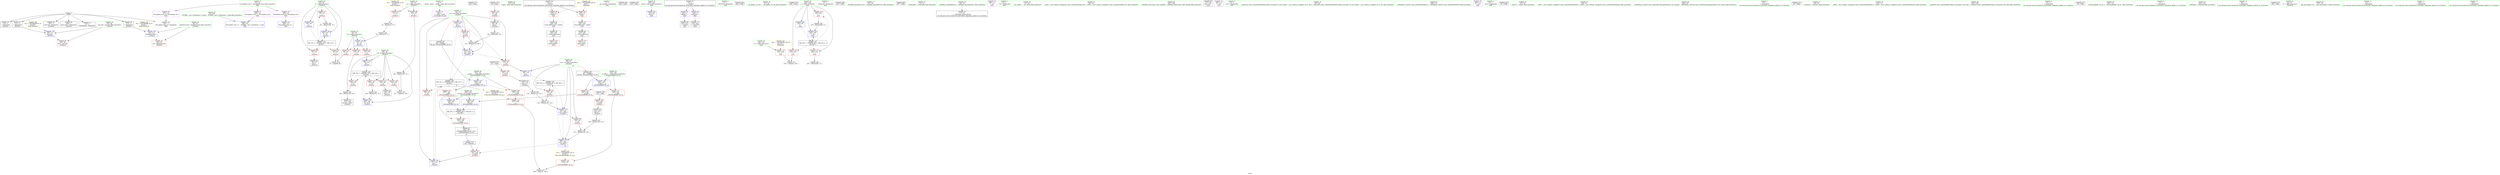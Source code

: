 digraph "SVFG" {
	label="SVFG";

	Node0x55b1d36e7350 [shape=record,color=grey,label="{NodeID: 0\nNullPtr}"];
	Node0x55b1d36e7350 -> Node0x55b1d3700220[style=solid];
	Node0x55b1d36e7350 -> Node0x55b1d3700320[style=solid];
	Node0x55b1d36e7350 -> Node0x55b1d37003f0[style=solid];
	Node0x55b1d36e7350 -> Node0x55b1d37004c0[style=solid];
	Node0x55b1d36e7350 -> Node0x55b1d3700590[style=solid];
	Node0x55b1d36e7350 -> Node0x55b1d3700660[style=solid];
	Node0x55b1d36e7350 -> Node0x55b1d3704e50[style=solid];
	Node0x55b1d36ff7e0 [shape=record,color=red,label="{NodeID: 97\n106\<--64\n\<--i\n_Z5solvev\n}"];
	Node0x55b1d36ff7e0 -> Node0x55b1d370ac20[style=solid];
	Node0x55b1d36fcfd0 [shape=record,color=green,label="{NodeID: 14\n4\<--6\n_ZStL8__ioinit\<--_ZStL8__ioinit_field_insensitive\nGlob }"];
	Node0x55b1d36fcfd0 -> Node0x55b1d37013f0[style=solid];
	Node0x55b1d3722e40 [shape=record,color=black,label="{NodeID: 277\n225 = PHI()\n}"];
	Node0x55b1d36ff320 [shape=record,color=red,label="{NodeID: 111\n198\<--192\n\<--__b.addr\n_ZSt3maxIiERKT_S2_S2_\n}"];
	Node0x55b1d36ff320 -> Node0x55b1d36ff590[style=solid];
	Node0x55b1d36fdcb0 [shape=record,color=green,label="{NodeID: 28\n64\<--65\ni\<--i_field_insensitive\n_Z5solvev\n}"];
	Node0x55b1d36fdcb0 -> Node0x55b1d3702730[style=solid];
	Node0x55b1d36fdcb0 -> Node0x55b1d36ff710[style=solid];
	Node0x55b1d36fdcb0 -> Node0x55b1d36ff7e0[style=solid];
	Node0x55b1d36fdcb0 -> Node0x55b1d37050f0[style=solid];
	Node0x55b1d36fdcb0 -> Node0x55b1d3705290[style=solid];
	Node0x55b1d370aaa0 [shape=record,color=grey,label="{NodeID: 208\n134 = Binary(133, 101, )\n}"];
	Node0x55b1d370aaa0 -> Node0x55b1d370af20[style=solid];
	Node0x55b1d3705020 [shape=record,color=blue,label="{NodeID: 125\n62\<--86\nans\<--\n_Z5solvev\n}"];
	Node0x55b1d3705020 -> Node0x55b1d37024c0[style=dashed];
	Node0x55b1d3705020 -> Node0x55b1d3702590[style=dashed];
	Node0x55b1d3705020 -> Node0x55b1d37051c0[style=dashed];
	Node0x55b1d3705020 -> Node0x55b1d3713da0[style=dashed];
	Node0x55b1d36fe990 [shape=record,color=green,label="{NodeID: 42\n215\<--216\nmain\<--main_field_insensitive\n}"];
	Node0x55b1d3705b80 [shape=record,color=blue,label="{NodeID: 139\n188\<--202\nretval\<--\n_ZSt3maxIiERKT_S2_S2_\n}"];
	Node0x55b1d3705b80 -> Node0x55b1d37124a0[style=dashed];
	Node0x55b1d3700660 [shape=record,color=black,label="{NodeID: 56\n168\<--3\nlpad.val31\<--dummyVal\n_Z5solvev\n}"];
	Node0x55b1d3701250 [shape=record,color=black,label="{NodeID: 70\n240\<--239\n\<--vbase.offset.ptr3\nmain\n}"];
	Node0x55b1d3701250 -> Node0x55b1d3704bb0[style=solid];
	Node0x55b1d3701e40 [shape=record,color=red,label="{NodeID: 84\n238\<--10\nvtable2\<--\nmain\n}"];
	Node0x55b1d3701e40 -> Node0x55b1d3701b00[style=solid];
	Node0x55b1d36e88c0 [shape=record,color=green,label="{NodeID: 1\n7\<--1\n__dso_handle\<--dummyObj\nGlob }"];
	Node0x55b1d3720c20 [shape=record,color=black,label="{NodeID: 264\n262 = PHI()\n}"];
	Node0x55b1d36ff8b0 [shape=record,color=red,label="{NodeID: 98\n135\<--66\n\<--cur\n_Z5solvev\n}"];
	Node0x55b1d36ff8b0 -> Node0x55b1d370af20[style=solid];
	Node0x55b1d36fd0d0 [shape=record,color=green,label="{NodeID: 15\n18\<--22\nllvm.global_ctors\<--llvm.global_ctors_field_insensitive\nGlob }"];
	Node0x55b1d36fd0d0 -> Node0x55b1d3701730[style=solid];
	Node0x55b1d36fd0d0 -> Node0x55b1d3701830[style=solid];
	Node0x55b1d36fd0d0 -> Node0x55b1d3701930[style=solid];
	Node0x55b1d3722f10 [shape=record,color=black,label="{NodeID: 278\n235 = PHI()\n}"];
	Node0x55b1d36ff3f0 [shape=record,color=red,label="{NodeID: 112\n202\<--192\n\<--__b.addr\n_ZSt3maxIiERKT_S2_S2_\n}"];
	Node0x55b1d36ff3f0 -> Node0x55b1d3705b80[style=solid];
	Node0x55b1d36fdd80 [shape=record,color=green,label="{NodeID: 29\n66\<--67\ncur\<--cur_field_insensitive\n_Z5solvev\n|{|<s5>10}}"];
	Node0x55b1d36fdd80 -> Node0x55b1d36ff8b0[style=solid];
	Node0x55b1d36fdd80 -> Node0x55b1d36ff980[style=solid];
	Node0x55b1d36fdd80 -> Node0x55b1d3705500[style=solid];
	Node0x55b1d36fdd80 -> Node0x55b1d37056a0[style=solid];
	Node0x55b1d36fdd80 -> Node0x55b1d3705770[style=solid];
	Node0x55b1d36fdd80:s5 -> Node0x55b1d3721d60[style=solid,color=red];
	Node0x55b1d370ac20 [shape=record,color=grey,label="{NodeID: 209\n107 = Binary(106, 75, )\n}"];
	Node0x55b1d370ac20 -> Node0x55b1d3705290[style=solid];
	Node0x55b1d37050f0 [shape=record,color=blue,label="{NodeID: 126\n64\<--86\ni\<--\n_Z5solvev\n}"];
	Node0x55b1d37050f0 -> Node0x55b1d3711fa0[style=dashed];
	Node0x55b1d36fea90 [shape=record,color=green,label="{NodeID: 43\n218\<--219\nretval\<--retval_field_insensitive\nmain\n}"];
	Node0x55b1d36fea90 -> Node0x55b1d3705d20[style=solid];
	Node0x55b1d3705c50 [shape=record,color=blue,label="{NodeID: 140\n188\<--205\nretval\<--\n_ZSt3maxIiERKT_S2_S2_\n}"];
	Node0x55b1d3705c50 -> Node0x55b1d37124a0[style=dashed];
	Node0x55b1d3700730 [shape=record,color=black,label="{NodeID: 57\n9\<--8\n\<--_ZSt3cin\nCan only get source location for instruction, argument, global var or function.}"];
	Node0x55b1d3700730 -> Node0x55b1d3701bd0[style=solid];
	Node0x55b1d3700730 -> Node0x55b1d3701ca0[style=solid];
	Node0x55b1d37163f0 [shape=record,color=yellow,style=double,label="{NodeID: 237\n2V_1 = ENCHI(MR_2V_0)\npts\{53 \}\nFun[_Z5solvev]}"];
	Node0x55b1d37163f0 -> Node0x55b1d3701f10[style=dashed];
	Node0x55b1d37163f0 -> Node0x55b1d3701fe0[style=dashed];
	Node0x55b1d3701320 [shape=record,color=black,label="{NodeID: 71\n243\<--242\n\<--add.ptr5\nmain\n}"];
	Node0x55b1d3701f10 [shape=record,color=red,label="{NodeID: 85\n73\<--52\n\<--n\n_Z5solvev\n}"];
	Node0x55b1d3701f10 -> Node0x55b1d3703480[style=solid];
	Node0x55b1d36fc050 [shape=record,color=green,label="{NodeID: 2\n8\<--1\n_ZSt3cin\<--dummyObj\nGlob }"];
	Node0x55b1d37219d0 [shape=record,color=black,label="{NodeID: 265\n264 = PHI()\n}"];
	Node0x55b1d36ff980 [shape=record,color=red,label="{NodeID: 99\n146\<--66\n\<--cur\n_Z5solvev\n}"];
	Node0x55b1d36ff980 -> Node0x55b1d370a920[style=solid];
	Node0x55b1d36fd1d0 [shape=record,color=green,label="{NodeID: 16\n23\<--24\n__cxx_global_var_init\<--__cxx_global_var_init_field_insensitive\n}"];
	Node0x55b1d3722fe0 [shape=record,color=black,label="{NodeID: 279\n249 = PHI()\n}"];
	Node0x55b1d36ff4c0 [shape=record,color=red,label="{NodeID: 113\n197\<--196\n\<--\n_ZSt3maxIiERKT_S2_S2_\n}"];
	Node0x55b1d36ff4c0 -> Node0x55b1d370b3a0[style=solid];
	Node0x55b1d36fde50 [shape=record,color=green,label="{NodeID: 30\n68\<--69\ni6\<--i6_field_insensitive\n_Z5solvev\n}"];
	Node0x55b1d36fde50 -> Node0x55b1d36ffa50[style=solid];
	Node0x55b1d36fde50 -> Node0x55b1d36ffb20[style=solid];
	Node0x55b1d36fde50 -> Node0x55b1d36ffbf0[style=solid];
	Node0x55b1d36fde50 -> Node0x55b1d36ffcc0[style=solid];
	Node0x55b1d36fde50 -> Node0x55b1d37055d0[style=solid];
	Node0x55b1d36fde50 -> Node0x55b1d3705910[style=solid];
	Node0x55b1d370ada0 [shape=record,color=grey,label="{NodeID: 210\n156 = Binary(155, 75, )\n}"];
	Node0x55b1d370ada0 -> Node0x55b1d3705910[style=solid];
	Node0x55b1d37051c0 [shape=record,color=blue,label="{NodeID: 127\n62\<--103\nans\<--add5\n_Z5solvev\n}"];
	Node0x55b1d37051c0 -> Node0x55b1d37024c0[style=dashed];
	Node0x55b1d37051c0 -> Node0x55b1d3702590[style=dashed];
	Node0x55b1d37051c0 -> Node0x55b1d37051c0[style=dashed];
	Node0x55b1d37051c0 -> Node0x55b1d3713da0[style=dashed];
	Node0x55b1d36feb60 [shape=record,color=green,label="{NodeID: 44\n220\<--221\nn\<--n_field_insensitive\nmain\n}"];
	Node0x55b1d36feb60 -> Node0x55b1d3704820[style=solid];
	Node0x55b1d3713da0 [shape=record,color=black,label="{NodeID: 224\nMR_10V_5 = PHI(MR_10V_6, MR_10V_3, )\npts\{63 \}\n|{|<s3>10}}"];
	Node0x55b1d3713da0 -> Node0x55b1d3702660[style=dashed];
	Node0x55b1d3713da0 -> Node0x55b1d36fefe0[style=dashed];
	Node0x55b1d3713da0 -> Node0x55b1d3705840[style=dashed];
	Node0x55b1d3713da0:s3 -> Node0x55b1d37151a0[style=dashed,color=red];
	Node0x55b1d3705d20 [shape=record,color=blue,label="{NodeID: 141\n218\<--86\nretval\<--\nmain\n}"];
	Node0x55b1d3700830 [shape=record,color=black,label="{NodeID: 58\n10\<--8\n\<--_ZSt3cin\nCan only get source location for instruction, argument, global var or function.}"];
	Node0x55b1d3700830 -> Node0x55b1d3701d70[style=solid];
	Node0x55b1d3700830 -> Node0x55b1d3701e40[style=solid];
	Node0x55b1d37013f0 [shape=record,color=purple,label="{NodeID: 72\n29\<--4\n\<--_ZStL8__ioinit\n__cxx_global_var_init\n}"];
	Node0x55b1d3701fe0 [shape=record,color=red,label="{NodeID: 86\n125\<--52\n\<--n\n_Z5solvev\n}"];
	Node0x55b1d3701fe0 -> Node0x55b1d370a620[style=solid];
	Node0x55b1d36fc0e0 [shape=record,color=green,label="{NodeID: 3\n11\<--1\n_ZSt4cout\<--dummyObj\nGlob }"];
	Node0x55b1d3721aa0 [shape=record,color=black,label="{NodeID: 266\n267 = PHI()\n}"];
	Node0x55b1d36ffa50 [shape=record,color=red,label="{NodeID: 100\n124\<--68\n\<--i6\n_Z5solvev\n}"];
	Node0x55b1d36ffa50 -> Node0x55b1d370b520[style=solid];
	Node0x55b1d36fd2d0 [shape=record,color=green,label="{NodeID: 17\n27\<--28\n_ZNSt8ios_base4InitC1Ev\<--_ZNSt8ios_base4InitC1Ev_field_insensitive\n}"];
	Node0x55b1d37230b0 [shape=record,color=black,label="{NodeID: 280\n257 = PHI()\n}"];
	Node0x55b1d36ff590 [shape=record,color=red,label="{NodeID: 114\n199\<--198\n\<--\n_ZSt3maxIiERKT_S2_S2_\n}"];
	Node0x55b1d36ff590 -> Node0x55b1d370b3a0[style=solid];
	Node0x55b1d36fdf20 [shape=record,color=green,label="{NodeID: 31\n71\<--72\n_ZNSirsERi\<--_ZNSirsERi_field_insensitive\n}"];
	Node0x55b1d370af20 [shape=record,color=grey,label="{NodeID: 211\n136 = Binary(135, 134, )\n}"];
	Node0x55b1d370af20 -> Node0x55b1d37056a0[style=solid];
	Node0x55b1d3705290 [shape=record,color=blue,label="{NodeID: 128\n64\<--107\ni\<--inc\n_Z5solvev\n}"];
	Node0x55b1d3705290 -> Node0x55b1d3711fa0[style=dashed];
	Node0x55b1d36fec30 [shape=record,color=green,label="{NodeID: 45\n222\<--223\ni\<--i_field_insensitive\nmain\n}"];
	Node0x55b1d36fec30 -> Node0x55b1d37048b0[style=solid];
	Node0x55b1d36fec30 -> Node0x55b1d3704940[style=solid];
	Node0x55b1d36fec30 -> Node0x55b1d3704a10[style=solid];
	Node0x55b1d36fec30 -> Node0x55b1d3705df0[style=solid];
	Node0x55b1d36fec30 -> Node0x55b1d3705ec0[style=solid];
	Node0x55b1d37142a0 [shape=record,color=black,label="{NodeID: 225\nMR_14V_3 = PHI(MR_14V_5, MR_14V_2, )\npts\{67 \}\n}"];
	Node0x55b1d37142a0 -> Node0x55b1d36ff8b0[style=dashed];
	Node0x55b1d37142a0 -> Node0x55b1d37056a0[style=dashed];
	Node0x55b1d3705df0 [shape=record,color=blue,label="{NodeID: 142\n222\<--86\ni\<--\nmain\n}"];
	Node0x55b1d3705df0 -> Node0x55b1d3714ca0[style=dashed];
	Node0x55b1d3700930 [shape=record,color=black,label="{NodeID: 59\n31\<--32\n\<--_ZNSt8ios_base4InitD1Ev\nCan only get source location for instruction, argument, global var or function.}"];
	Node0x55b1d37165e0 [shape=record,color=yellow,style=double,label="{NodeID: 239\n6V_1 = ENCHI(MR_6V_0)\npts\{59 \}\nFun[_Z5solvev]}"];
	Node0x55b1d37165e0 -> Node0x55b1d3705360[style=dashed];
	Node0x55b1d37014c0 [shape=record,color=purple,label="{NodeID: 73\n256\<--12\n\<--.str\nmain\n}"];
	Node0x55b1d37020b0 [shape=record,color=red,label="{NodeID: 87\n90\<--54\n\<--k\n_Z5solvev\n}"];
	Node0x55b1d37020b0 -> Node0x55b1d370b6a0[style=solid];
	Node0x55b1d36fc170 [shape=record,color=green,label="{NodeID: 4\n12\<--1\n.str\<--dummyObj\nGlob }"];
	Node0x55b1d3721b70 [shape=record,color=black,label="{NodeID: 267\n186 = PHI(62, )\n0th arg _ZSt3maxIiERKT_S2_S2_ }"];
	Node0x55b1d3721b70 -> Node0x55b1d37059e0[style=solid];
	Node0x55b1d36ffb20 [shape=record,color=red,label="{NodeID: 101\n129\<--68\n\<--i6\n_Z5solvev\n}"];
	Node0x55b1d36ffb20 -> Node0x55b1d3700ca0[style=solid];
	Node0x55b1d36fd3d0 [shape=record,color=green,label="{NodeID: 18\n33\<--34\n__cxa_atexit\<--__cxa_atexit_field_insensitive\n}"];
	Node0x55b1d3704820 [shape=record,color=red,label="{NodeID: 115\n253\<--220\n\<--n\nmain\n}"];
	Node0x55b1d3704820 -> Node0x55b1d370b220[style=solid];
	Node0x55b1d36fe020 [shape=record,color=green,label="{NodeID: 32\n80\<--81\n_ZNSt7__cxx1112basic_stringIcSt11char_traitsIcESaIcEEC1Ev\<--_ZNSt7__cxx1112basic_stringIcSt11char_traitsIcESaIcEEC1Ev_field_insensitive\n}"];
	Node0x55b1d370b0a0 [shape=record,color=grey,label="{NodeID: 212\n100 = Binary(99, 101, )\n}"];
	Node0x55b1d370b0a0 -> Node0x55b1d370a7a0[style=solid];
	Node0x55b1d3705360 [shape=record,color=blue,label="{NodeID: 129\n58\<--111\nexn.slot\<--\n_Z5solvev\n}"];
	Node0x55b1d3705360 -> Node0x55b1d3702320[style=dashed];
	Node0x55b1d36fed00 [shape=record,color=green,label="{NodeID: 46\n227\<--228\n_ZNSt8ios_base15sync_with_stdioEb\<--_ZNSt8ios_base15sync_with_stdioEb_field_insensitive\n}"];
	Node0x55b1d37147a0 [shape=record,color=black,label="{NodeID: 226\nMR_16V_3 = PHI(MR_16V_4, MR_16V_2, )\npts\{69 \}\n}"];
	Node0x55b1d37147a0 -> Node0x55b1d36ffa50[style=dashed];
	Node0x55b1d37147a0 -> Node0x55b1d36ffb20[style=dashed];
	Node0x55b1d37147a0 -> Node0x55b1d36ffbf0[style=dashed];
	Node0x55b1d37147a0 -> Node0x55b1d36ffcc0[style=dashed];
	Node0x55b1d37147a0 -> Node0x55b1d3705910[style=dashed];
	Node0x55b1d3705ec0 [shape=record,color=blue,label="{NodeID: 143\n222\<--270\ni\<--inc\nmain\n}"];
	Node0x55b1d3705ec0 -> Node0x55b1d3714ca0[style=dashed];
	Node0x55b1d3700a30 [shape=record,color=black,label="{NodeID: 60\n217\<--86\nmain_ret\<--\nmain\n}"];
	Node0x55b1d37166c0 [shape=record,color=yellow,style=double,label="{NodeID: 240\n8V_1 = ENCHI(MR_8V_0)\npts\{61 \}\nFun[_Z5solvev]}"];
	Node0x55b1d37166c0 -> Node0x55b1d3705430[style=dashed];
	Node0x55b1d3701590 [shape=record,color=purple,label="{NodeID: 74\n263\<--14\n\<--.str.1\nmain\n}"];
	Node0x55b1d3702180 [shape=record,color=red,label="{NodeID: 88\n121\<--54\n\<--k\n_Z5solvev\n}"];
	Node0x55b1d3702180 -> Node0x55b1d37055d0[style=solid];
	Node0x55b1d36fc200 [shape=record,color=green,label="{NodeID: 5\n14\<--1\n.str.1\<--dummyObj\nGlob }"];
	Node0x55b1d3721d60 [shape=record,color=black,label="{NodeID: 268\n187 = PHI(66, )\n1st arg _ZSt3maxIiERKT_S2_S2_ }"];
	Node0x55b1d3721d60 -> Node0x55b1d3705ab0[style=solid];
	Node0x55b1d36ffbf0 [shape=record,color=red,label="{NodeID: 102\n138\<--68\n\<--i6\n_Z5solvev\n}"];
	Node0x55b1d36ffbf0 -> Node0x55b1d3703600[style=solid];
	Node0x55b1d36fd4d0 [shape=record,color=green,label="{NodeID: 19\n32\<--38\n_ZNSt8ios_base4InitD1Ev\<--_ZNSt8ios_base4InitD1Ev_field_insensitive\n}"];
	Node0x55b1d36fd4d0 -> Node0x55b1d3700930[style=solid];
	Node0x55b1d3703180 [shape=record,color=grey,label="{NodeID: 199\n76 = Binary(74, 77, )\n}"];
	Node0x55b1d3703180 -> Node0x55b1d3704f50[style=solid];
	Node0x55b1d37048b0 [shape=record,color=red,label="{NodeID: 116\n252\<--222\n\<--i\nmain\n}"];
	Node0x55b1d37048b0 -> Node0x55b1d370b220[style=solid];
	Node0x55b1d36fe120 [shape=record,color=green,label="{NodeID: 33\n83\<--84\n_ZStrsIcSt11char_traitsIcESaIcEERSt13basic_istreamIT_T0_ES7_RNSt7__cxx1112basic_stringIS4_S5_T1_EE\<--_ZStrsIcSt11char_traitsIcESaIcEERSt13basic_istreamIT_T0_ES7_RNSt7__cxx1112basic_stringIS4_S5_T1_EE_field_insensitive\n}"];
	Node0x55b1d370b220 [shape=record,color=grey,label="{NodeID: 213\n254 = cmp(252, 253, )\n}"];
	Node0x55b1d3705430 [shape=record,color=blue,label="{NodeID: 130\n60\<--113\nehselector.slot\<--\n_Z5solvev\n}"];
	Node0x55b1d3705430 -> Node0x55b1d37023f0[style=dashed];
	Node0x55b1d36fee00 [shape=record,color=green,label="{NodeID: 47\n236\<--237\n_ZNSt9basic_iosIcSt11char_traitsIcEE3tieEPSo\<--_ZNSt9basic_iosIcSt11char_traitsIcEE3tieEPSo_field_insensitive\n}"];
	Node0x55b1d3714ca0 [shape=record,color=black,label="{NodeID: 227\nMR_32V_3 = PHI(MR_32V_4, MR_32V_2, )\npts\{223 \}\n}"];
	Node0x55b1d3714ca0 -> Node0x55b1d37048b0[style=dashed];
	Node0x55b1d3714ca0 -> Node0x55b1d3704940[style=dashed];
	Node0x55b1d3714ca0 -> Node0x55b1d3704a10[style=dashed];
	Node0x55b1d3714ca0 -> Node0x55b1d3705ec0[style=dashed];
	Node0x55b1d3700b00 [shape=record,color=black,label="{NodeID: 61\n94\<--93\nconv\<--\n_Z5solvev\n}"];
	Node0x55b1d3701660 [shape=record,color=purple,label="{NodeID: 75\n266\<--16\n\<--.str.2\nmain\n}"];
	Node0x55b1d3702250 [shape=record,color=red,label="{NodeID: 89\n139\<--54\n\<--k\n_Z5solvev\n}"];
	Node0x55b1d3702250 -> Node0x55b1d3703600[style=solid];
	Node0x55b1d36fca40 [shape=record,color=green,label="{NodeID: 6\n16\<--1\n.str.2\<--dummyObj\nGlob }"];
	Node0x55b1d3722490 [shape=record,color=black,label="{NodeID: 269\n70 = PHI()\n}"];
	Node0x55b1d36ffcc0 [shape=record,color=red,label="{NodeID: 103\n155\<--68\n\<--i6\n_Z5solvev\n}"];
	Node0x55b1d36ffcc0 -> Node0x55b1d370ada0[style=solid];
	Node0x55b1d36fd5d0 [shape=record,color=green,label="{NodeID: 20\n45\<--46\n_Z3prev\<--_Z3prev_field_insensitive\n}"];
	Node0x55b1d3703300 [shape=record,color=grey,label="{NodeID: 200\n270 = Binary(269, 75, )\n}"];
	Node0x55b1d3703300 -> Node0x55b1d3705ec0[style=solid];
	Node0x55b1d3704940 [shape=record,color=red,label="{NodeID: 117\n260\<--222\n\<--i\nmain\n}"];
	Node0x55b1d3704940 -> Node0x55b1d370a4a0[style=solid];
	Node0x55b1d36fe220 [shape=record,color=green,label="{NodeID: 34\n96\<--97\n_ZNSt7__cxx1112basic_stringIcSt11char_traitsIcESaIcEEixEm\<--_ZNSt7__cxx1112basic_stringIcSt11char_traitsIcESaIcEEixEm_field_insensitive\n}"];
	Node0x55b1d370b3a0 [shape=record,color=grey,label="{NodeID: 214\n200 = cmp(197, 199, )\n}"];
	Node0x55b1d3705500 [shape=record,color=blue,label="{NodeID: 131\n66\<--119\ncur\<--\n_Z5solvev\n}"];
	Node0x55b1d3705500 -> Node0x55b1d37142a0[style=dashed];
	Node0x55b1d36fff20 [shape=record,color=green,label="{NodeID: 48\n246\<--247\n_ZNSt9basic_iosIcSt11char_traitsIcEE10exceptionsESt12_Ios_Iostate\<--_ZNSt9basic_iosIcSt11char_traitsIcEE10exceptionsESt12_Ios_Iostate_field_insensitive\n}"];
	Node0x55b1d37151a0 [shape=record,color=yellow,style=double,label="{NodeID: 228\n10V_1 = ENCHI(MR_10V_0)\npts\{63 \}\nFun[_ZSt3maxIiERKT_S2_S2_]}"];
	Node0x55b1d37151a0 -> Node0x55b1d36ff4c0[style=dashed];
	Node0x55b1d3700bd0 [shape=record,color=black,label="{NodeID: 62\n99\<--98\nconv4\<--\n_Z5solvev\n}"];
	Node0x55b1d3700bd0 -> Node0x55b1d370b0a0[style=solid];
	Node0x55b1d3701730 [shape=record,color=purple,label="{NodeID: 76\n289\<--18\nllvm.global_ctors_0\<--llvm.global_ctors\nGlob }"];
	Node0x55b1d3701730 -> Node0x55b1d3704c80[style=solid];
	Node0x55b1d3702320 [shape=record,color=red,label="{NodeID: 90\n165\<--58\nexn\<--exn.slot\n_Z5solvev\n}"];
	Node0x55b1d36fcad0 [shape=record,color=green,label="{NodeID: 7\n19\<--1\n\<--dummyObj\nCan only get source location for instruction, argument, global var or function.}"];
	Node0x55b1d3722590 [shape=record,color=black,label="{NodeID: 270\n82 = PHI()\n}"];
	Node0x55b1d36ffd90 [shape=record,color=red,label="{NodeID: 104\n98\<--95\n\<--call3\n_Z5solvev\n}"];
	Node0x55b1d36ffd90 -> Node0x55b1d3700bd0[style=solid];
	Node0x55b1d36fd6d0 [shape=record,color=green,label="{NodeID: 21\n49\<--50\n_Z5solvev\<--_Z5solvev_field_insensitive\n}"];
	Node0x55b1d3703480 [shape=record,color=grey,label="{NodeID: 201\n74 = Binary(73, 75, )\n}"];
	Node0x55b1d3703480 -> Node0x55b1d3703180[style=solid];
	Node0x55b1d3704a10 [shape=record,color=red,label="{NodeID: 118\n269\<--222\n\<--i\nmain\n}"];
	Node0x55b1d3704a10 -> Node0x55b1d3703300[style=solid];
	Node0x55b1d36fe320 [shape=record,color=green,label="{NodeID: 35\n116\<--117\n_ZNSt7__cxx1112basic_stringIcSt11char_traitsIcESaIcEED1Ev\<--_ZNSt7__cxx1112basic_stringIcSt11char_traitsIcESaIcEED1Ev_field_insensitive\n}"];
	Node0x55b1d370b520 [shape=record,color=grey,label="{NodeID: 215\n127 = cmp(124, 126, )\n}"];
	Node0x55b1d37055d0 [shape=record,color=blue,label="{NodeID: 132\n68\<--121\ni6\<--\n_Z5solvev\n}"];
	Node0x55b1d37055d0 -> Node0x55b1d37147a0[style=dashed];
	Node0x55b1d3700020 [shape=record,color=green,label="{NodeID: 49\n258\<--259\n_ZStlsISt11char_traitsIcEERSt13basic_ostreamIcT_ES5_PKc\<--_ZStlsISt11char_traitsIcEERSt13basic_ostreamIcT_ES5_PKc_field_insensitive\n}"];
	Node0x55b1d3715cc0 [shape=record,color=yellow,style=double,label="{NodeID: 229\n14V_1 = ENCHI(MR_14V_0)\npts\{67 \}\nFun[_ZSt3maxIiERKT_S2_S2_]}"];
	Node0x55b1d3715cc0 -> Node0x55b1d36ff590[style=dashed];
	Node0x55b1d3700ca0 [shape=record,color=black,label="{NodeID: 63\n130\<--129\nconv11\<--\n_Z5solvev\n}"];
	Node0x55b1d3701830 [shape=record,color=purple,label="{NodeID: 77\n290\<--18\nllvm.global_ctors_1\<--llvm.global_ctors\nGlob }"];
	Node0x55b1d3701830 -> Node0x55b1d3704d50[style=solid];
	Node0x55b1d37023f0 [shape=record,color=red,label="{NodeID: 91\n166\<--60\nsel\<--ehselector.slot\n_Z5solvev\n}"];
	Node0x55b1d36fcb60 [shape=record,color=green,label="{NodeID: 8\n75\<--1\n\<--dummyObj\nCan only get source location for instruction, argument, global var or function.}"];
	Node0x55b1d3722690 [shape=record,color=black,label="{NodeID: 271\n30 = PHI()\n}"];
	Node0x55b1d36ffe60 [shape=record,color=red,label="{NodeID: 105\n132\<--131\n\<--call13\n_Z5solvev\n}"];
	Node0x55b1d36ffe60 -> Node0x55b1d3700d70[style=solid];
	Node0x55b1d36fd7d0 [shape=record,color=green,label="{NodeID: 22\n52\<--53\nn\<--n_field_insensitive\n_Z5solvev\n}"];
	Node0x55b1d36fd7d0 -> Node0x55b1d3701f10[style=solid];
	Node0x55b1d36fd7d0 -> Node0x55b1d3701fe0[style=solid];
	Node0x55b1d3703600 [shape=record,color=grey,label="{NodeID: 202\n140 = Binary(138, 139, )\n}"];
	Node0x55b1d3703600 -> Node0x55b1d3700e40[style=solid];
	Node0x55b1d3704ae0 [shape=record,color=red,label="{NodeID: 119\n232\<--231\nvbase.offset\<--\nmain\n}"];
	Node0x55b1d36fe420 [shape=record,color=green,label="{NodeID: 36\n150\<--151\n_ZSt3maxIiERKT_S2_S2_\<--_ZSt3maxIiERKT_S2_S2__field_insensitive\n}"];
	Node0x55b1d370b6a0 [shape=record,color=grey,label="{NodeID: 216\n91 = cmp(89, 90, )\n}"];
	Node0x55b1d37056a0 [shape=record,color=blue,label="{NodeID: 133\n66\<--136\ncur\<--add16\n_Z5solvev\n}"];
	Node0x55b1d37056a0 -> Node0x55b1d36ff980[style=dashed];
	Node0x55b1d37056a0 -> Node0x55b1d3705770[style=dashed];
	Node0x55b1d3700120 [shape=record,color=green,label="{NodeID: 50\n20\<--285\n_GLOBAL__sub_I_Chandnani_1_0.cpp\<--_GLOBAL__sub_I_Chandnani_1_0.cpp_field_insensitive\n}"];
	Node0x55b1d3700120 -> Node0x55b1d3704d50[style=solid];
	Node0x55b1d3700d70 [shape=record,color=black,label="{NodeID: 64\n133\<--132\nconv14\<--\n_Z5solvev\n}"];
	Node0x55b1d3700d70 -> Node0x55b1d370aaa0[style=solid];
	Node0x55b1d3701930 [shape=record,color=purple,label="{NodeID: 78\n291\<--18\nllvm.global_ctors_2\<--llvm.global_ctors\nGlob }"];
	Node0x55b1d3701930 -> Node0x55b1d3704e50[style=solid];
	Node0x55b1d37024c0 [shape=record,color=red,label="{NodeID: 92\n102\<--62\n\<--ans\n_Z5solvev\n}"];
	Node0x55b1d37024c0 -> Node0x55b1d370a7a0[style=solid];
	Node0x55b1d36fcbf0 [shape=record,color=green,label="{NodeID: 9\n77\<--1\n\<--dummyObj\nCan only get source location for instruction, argument, global var or function.}"];
	Node0x55b1d3722790 [shape=record,color=black,label="{NodeID: 272\n149 = PHI(185, )\n}"];
	Node0x55b1d3722790 -> Node0x55b1d36fefe0[style=solid];
	Node0x55b1d36fef10 [shape=record,color=red,label="{NodeID: 106\n143\<--142\n\<--call20\n_Z5solvev\n}"];
	Node0x55b1d36fef10 -> Node0x55b1d3700f10[style=solid];
	Node0x55b1d36fd8a0 [shape=record,color=green,label="{NodeID: 23\n54\<--55\nk\<--k_field_insensitive\n_Z5solvev\n}"];
	Node0x55b1d36fd8a0 -> Node0x55b1d37020b0[style=solid];
	Node0x55b1d36fd8a0 -> Node0x55b1d3702180[style=solid];
	Node0x55b1d36fd8a0 -> Node0x55b1d3702250[style=solid];
	Node0x55b1d36fd8a0 -> Node0x55b1d3704f50[style=solid];
	Node0x55b1d370a3a0 [shape=record,color=grey,label="{NodeID: 203\n145 = Binary(144, 101, )\n}"];
	Node0x55b1d370a3a0 -> Node0x55b1d370a920[style=solid];
	Node0x55b1d3704bb0 [shape=record,color=red,label="{NodeID: 120\n241\<--240\nvbase.offset4\<--\nmain\n}"];
	Node0x55b1d36fe520 [shape=record,color=green,label="{NodeID: 37\n161\<--162\n_ZNSolsEi\<--_ZNSolsEi_field_insensitive\n}"];
	Node0x55b1d3705770 [shape=record,color=blue,label="{NodeID: 134\n66\<--147\ncur\<--sub23\n_Z5solvev\n|{|<s2>10}}"];
	Node0x55b1d3705770 -> Node0x55b1d36fefe0[style=dashed];
	Node0x55b1d3705770 -> Node0x55b1d37142a0[style=dashed];
	Node0x55b1d3705770:s2 -> Node0x55b1d3715cc0[style=dashed,color=red];
	Node0x55b1d3700220 [shape=record,color=black,label="{NodeID: 51\n2\<--3\ndummyVal\<--dummyVal\n}"];
	Node0x55b1d3700e40 [shape=record,color=black,label="{NodeID: 65\n141\<--140\nconv18\<--sub17\n_Z5solvev\n}"];
	Node0x55b1d3701a30 [shape=record,color=purple,label="{NodeID: 79\n230\<--229\nvbase.offset.ptr\<--vtable\nmain\n}"];
	Node0x55b1d3701a30 -> Node0x55b1d37010b0[style=solid];
	Node0x55b1d3702590 [shape=record,color=red,label="{NodeID: 93\n119\<--62\n\<--ans\n_Z5solvev\n}"];
	Node0x55b1d3702590 -> Node0x55b1d3705500[style=solid];
	Node0x55b1d36fcc80 [shape=record,color=green,label="{NodeID: 10\n86\<--1\n\<--dummyObj\nCan only get source location for instruction, argument, global var or function.}"];
	Node0x55b1d3722b00 [shape=record,color=black,label="{NodeID: 273\n160 = PHI()\n}"];
	Node0x55b1d36fefe0 [shape=record,color=red,label="{NodeID: 107\n152\<--149\n\<--call25\n_Z5solvev\n}"];
	Node0x55b1d36fefe0 -> Node0x55b1d3705840[style=solid];
	Node0x55b1d36fd970 [shape=record,color=green,label="{NodeID: 24\n56\<--57\ns\<--s_field_insensitive\n_Z5solvev\n}"];
	Node0x55b1d370a4a0 [shape=record,color=grey,label="{NodeID: 204\n261 = Binary(260, 75, )\n}"];
	Node0x55b1d3704c80 [shape=record,color=blue,label="{NodeID: 121\n289\<--19\nllvm.global_ctors_0\<--\nGlob }"];
	Node0x55b1d36fe620 [shape=record,color=green,label="{NodeID: 38\n178\<--179\n__gxx_personality_v0\<--__gxx_personality_v0_field_insensitive\n}"];
	Node0x55b1d3711fa0 [shape=record,color=black,label="{NodeID: 218\nMR_12V_3 = PHI(MR_12V_4, MR_12V_2, )\npts\{65 \}\n}"];
	Node0x55b1d3711fa0 -> Node0x55b1d3702730[style=dashed];
	Node0x55b1d3711fa0 -> Node0x55b1d36ff710[style=dashed];
	Node0x55b1d3711fa0 -> Node0x55b1d36ff7e0[style=dashed];
	Node0x55b1d3711fa0 -> Node0x55b1d3705290[style=dashed];
	Node0x55b1d3705840 [shape=record,color=blue,label="{NodeID: 135\n62\<--152\nans\<--\n_Z5solvev\n}"];
	Node0x55b1d3705840 -> Node0x55b1d3713da0[style=dashed];
	Node0x55b1d3700320 [shape=record,color=black,label="{NodeID: 52\n110\<--3\n\<--dummyVal\n_Z5solvev\n}"];
	Node0x55b1d3700f10 [shape=record,color=black,label="{NodeID: 66\n144\<--143\nconv21\<--\n_Z5solvev\n}"];
	Node0x55b1d3700f10 -> Node0x55b1d370a3a0[style=solid];
	Node0x55b1d3701b00 [shape=record,color=purple,label="{NodeID: 80\n239\<--238\nvbase.offset.ptr3\<--vtable2\nmain\n}"];
	Node0x55b1d3701b00 -> Node0x55b1d3701250[style=solid];
	Node0x55b1d3702660 [shape=record,color=red,label="{NodeID: 94\n159\<--62\n\<--ans\n_Z5solvev\n}"];
	Node0x55b1d36fcd10 [shape=record,color=green,label="{NodeID: 11\n101\<--1\n\<--dummyObj\nCan only get source location for instruction, argument, global var or function.}"];
	Node0x55b1d3722bd0 [shape=record,color=black,label="{NodeID: 274\n95 = PHI()\n}"];
	Node0x55b1d3722bd0 -> Node0x55b1d36ffd90[style=solid];
	Node0x55b1d36ff0b0 [shape=record,color=red,label="{NodeID: 108\n208\<--188\n\<--retval\n_ZSt3maxIiERKT_S2_S2_\n}"];
	Node0x55b1d36ff0b0 -> Node0x55b1d3700fe0[style=solid];
	Node0x55b1d36fda40 [shape=record,color=green,label="{NodeID: 25\n58\<--59\nexn.slot\<--exn.slot_field_insensitive\n_Z5solvev\n}"];
	Node0x55b1d36fda40 -> Node0x55b1d3702320[style=solid];
	Node0x55b1d36fda40 -> Node0x55b1d3705360[style=solid];
	Node0x55b1d370a620 [shape=record,color=grey,label="{NodeID: 205\n126 = Binary(125, 75, )\n}"];
	Node0x55b1d370a620 -> Node0x55b1d370b520[style=solid];
	Node0x55b1d3704d50 [shape=record,color=blue,label="{NodeID: 122\n290\<--20\nllvm.global_ctors_1\<--_GLOBAL__sub_I_Chandnani_1_0.cpp\nGlob }"];
	Node0x55b1d36fe720 [shape=record,color=green,label="{NodeID: 39\n188\<--189\nretval\<--retval_field_insensitive\n_ZSt3maxIiERKT_S2_S2_\n}"];
	Node0x55b1d36fe720 -> Node0x55b1d36ff0b0[style=solid];
	Node0x55b1d36fe720 -> Node0x55b1d3705b80[style=solid];
	Node0x55b1d36fe720 -> Node0x55b1d3705c50[style=solid];
	Node0x55b1d37124a0 [shape=record,color=black,label="{NodeID: 219\nMR_20V_3 = PHI(MR_20V_4, MR_20V_2, )\npts\{189 \}\n}"];
	Node0x55b1d37124a0 -> Node0x55b1d36ff0b0[style=dashed];
	Node0x55b1d3705910 [shape=record,color=blue,label="{NodeID: 136\n68\<--156\ni6\<--inc27\n_Z5solvev\n}"];
	Node0x55b1d3705910 -> Node0x55b1d37147a0[style=dashed];
	Node0x55b1d37003f0 [shape=record,color=black,label="{NodeID: 53\n111\<--3\n\<--dummyVal\n_Z5solvev\n}"];
	Node0x55b1d37003f0 -> Node0x55b1d3705360[style=solid];
	Node0x55b1d3716040 [shape=record,color=yellow,style=double,label="{NodeID: 233\n26V_1 = ENCHI(MR_26V_0)\npts\{1 \}\nFun[main]}"];
	Node0x55b1d3716040 -> Node0x55b1d3701d70[style=dashed];
	Node0x55b1d3716040 -> Node0x55b1d3701e40[style=dashed];
	Node0x55b1d3700fe0 [shape=record,color=black,label="{NodeID: 67\n185\<--208\n_ZSt3maxIiERKT_S2_S2__ret\<--\n_ZSt3maxIiERKT_S2_S2_\n|{<s0>10}}"];
	Node0x55b1d3700fe0:s0 -> Node0x55b1d3722790[style=solid,color=blue];
	Node0x55b1d3701bd0 [shape=record,color=purple,label="{NodeID: 81\n233\<--9\nadd.ptr\<--\nmain\n}"];
	Node0x55b1d3701bd0 -> Node0x55b1d3701180[style=solid];
	Node0x55b1d3702730 [shape=record,color=red,label="{NodeID: 95\n89\<--64\n\<--i\n_Z5solvev\n}"];
	Node0x55b1d3702730 -> Node0x55b1d370b6a0[style=solid];
	Node0x55b1d36fcdd0 [shape=record,color=green,label="{NodeID: 12\n226\<--1\n\<--dummyObj\nCan only get source location for instruction, argument, global var or function.}"];
	Node0x55b1d3722ca0 [shape=record,color=black,label="{NodeID: 275\n131 = PHI()\n}"];
	Node0x55b1d3722ca0 -> Node0x55b1d36ffe60[style=solid];
	Node0x55b1d36ff180 [shape=record,color=red,label="{NodeID: 109\n196\<--190\n\<--__a.addr\n_ZSt3maxIiERKT_S2_S2_\n}"];
	Node0x55b1d36ff180 -> Node0x55b1d36ff4c0[style=solid];
	Node0x55b1d36fdb10 [shape=record,color=green,label="{NodeID: 26\n60\<--61\nehselector.slot\<--ehselector.slot_field_insensitive\n_Z5solvev\n}"];
	Node0x55b1d36fdb10 -> Node0x55b1d37023f0[style=solid];
	Node0x55b1d36fdb10 -> Node0x55b1d3705430[style=solid];
	Node0x55b1d370a7a0 [shape=record,color=grey,label="{NodeID: 206\n103 = Binary(102, 100, )\n}"];
	Node0x55b1d370a7a0 -> Node0x55b1d37051c0[style=solid];
	Node0x55b1d3704e50 [shape=record,color=blue, style = dotted,label="{NodeID: 123\n291\<--3\nllvm.global_ctors_2\<--dummyVal\nGlob }"];
	Node0x55b1d36fe7f0 [shape=record,color=green,label="{NodeID: 40\n190\<--191\n__a.addr\<--__a.addr_field_insensitive\n_ZSt3maxIiERKT_S2_S2_\n}"];
	Node0x55b1d36fe7f0 -> Node0x55b1d36ff180[style=solid];
	Node0x55b1d36fe7f0 -> Node0x55b1d36ff250[style=solid];
	Node0x55b1d36fe7f0 -> Node0x55b1d37059e0[style=solid];
	Node0x55b1d37059e0 [shape=record,color=blue,label="{NodeID: 137\n190\<--186\n__a.addr\<--__a\n_ZSt3maxIiERKT_S2_S2_\n}"];
	Node0x55b1d37059e0 -> Node0x55b1d36ff180[style=dashed];
	Node0x55b1d37059e0 -> Node0x55b1d36ff250[style=dashed];
	Node0x55b1d37004c0 [shape=record,color=black,label="{NodeID: 54\n113\<--3\n\<--dummyVal\n_Z5solvev\n}"];
	Node0x55b1d37004c0 -> Node0x55b1d3705430[style=solid];
	Node0x55b1d37010b0 [shape=record,color=black,label="{NodeID: 68\n231\<--230\n\<--vbase.offset.ptr\nmain\n}"];
	Node0x55b1d37010b0 -> Node0x55b1d3704ae0[style=solid];
	Node0x55b1d3701ca0 [shape=record,color=purple,label="{NodeID: 82\n242\<--9\nadd.ptr5\<--\nmain\n}"];
	Node0x55b1d3701ca0 -> Node0x55b1d3701320[style=solid];
	Node0x55b1d36ff710 [shape=record,color=red,label="{NodeID: 96\n93\<--64\n\<--i\n_Z5solvev\n}"];
	Node0x55b1d36ff710 -> Node0x55b1d3700b00[style=solid];
	Node0x55b1d36fced0 [shape=record,color=green,label="{NodeID: 13\n245\<--1\n\<--dummyObj\nCan only get source location for instruction, argument, global var or function.}"];
	Node0x55b1d3722d70 [shape=record,color=black,label="{NodeID: 276\n142 = PHI()\n}"];
	Node0x55b1d3722d70 -> Node0x55b1d36fef10[style=solid];
	Node0x55b1d36ff250 [shape=record,color=red,label="{NodeID: 110\n205\<--190\n\<--__a.addr\n_ZSt3maxIiERKT_S2_S2_\n}"];
	Node0x55b1d36ff250 -> Node0x55b1d3705c50[style=solid];
	Node0x55b1d36fdbe0 [shape=record,color=green,label="{NodeID: 27\n62\<--63\nans\<--ans_field_insensitive\n_Z5solvev\n|{|<s6>10}}"];
	Node0x55b1d36fdbe0 -> Node0x55b1d37024c0[style=solid];
	Node0x55b1d36fdbe0 -> Node0x55b1d3702590[style=solid];
	Node0x55b1d36fdbe0 -> Node0x55b1d3702660[style=solid];
	Node0x55b1d36fdbe0 -> Node0x55b1d3705020[style=solid];
	Node0x55b1d36fdbe0 -> Node0x55b1d37051c0[style=solid];
	Node0x55b1d36fdbe0 -> Node0x55b1d3705840[style=solid];
	Node0x55b1d36fdbe0:s6 -> Node0x55b1d3721b70[style=solid,color=red];
	Node0x55b1d370a920 [shape=record,color=grey,label="{NodeID: 207\n147 = Binary(146, 145, )\n}"];
	Node0x55b1d370a920 -> Node0x55b1d3705770[style=solid];
	Node0x55b1d3704f50 [shape=record,color=blue,label="{NodeID: 124\n54\<--76\nk\<--div\n_Z5solvev\n}"];
	Node0x55b1d3704f50 -> Node0x55b1d37020b0[style=dashed];
	Node0x55b1d3704f50 -> Node0x55b1d3702180[style=dashed];
	Node0x55b1d3704f50 -> Node0x55b1d3702250[style=dashed];
	Node0x55b1d36fe8c0 [shape=record,color=green,label="{NodeID: 41\n192\<--193\n__b.addr\<--__b.addr_field_insensitive\n_ZSt3maxIiERKT_S2_S2_\n}"];
	Node0x55b1d36fe8c0 -> Node0x55b1d36ff320[style=solid];
	Node0x55b1d36fe8c0 -> Node0x55b1d36ff3f0[style=solid];
	Node0x55b1d36fe8c0 -> Node0x55b1d3705ab0[style=solid];
	Node0x55b1d3705ab0 [shape=record,color=blue,label="{NodeID: 138\n192\<--187\n__b.addr\<--__b\n_ZSt3maxIiERKT_S2_S2_\n}"];
	Node0x55b1d3705ab0 -> Node0x55b1d36ff320[style=dashed];
	Node0x55b1d3705ab0 -> Node0x55b1d36ff3f0[style=dashed];
	Node0x55b1d3700590 [shape=record,color=black,label="{NodeID: 55\n167\<--3\nlpad.val\<--dummyVal\n_Z5solvev\n}"];
	Node0x55b1d3716230 [shape=record,color=yellow,style=double,label="{NodeID: 235\n30V_1 = ENCHI(MR_30V_0)\npts\{221 \}\nFun[main]}"];
	Node0x55b1d3716230 -> Node0x55b1d3704820[style=dashed];
	Node0x55b1d3701180 [shape=record,color=black,label="{NodeID: 69\n234\<--233\n\<--add.ptr\nmain\n}"];
	Node0x55b1d3701d70 [shape=record,color=red,label="{NodeID: 83\n229\<--10\nvtable\<--\nmain\n}"];
	Node0x55b1d3701d70 -> Node0x55b1d3701a30[style=solid];
}
